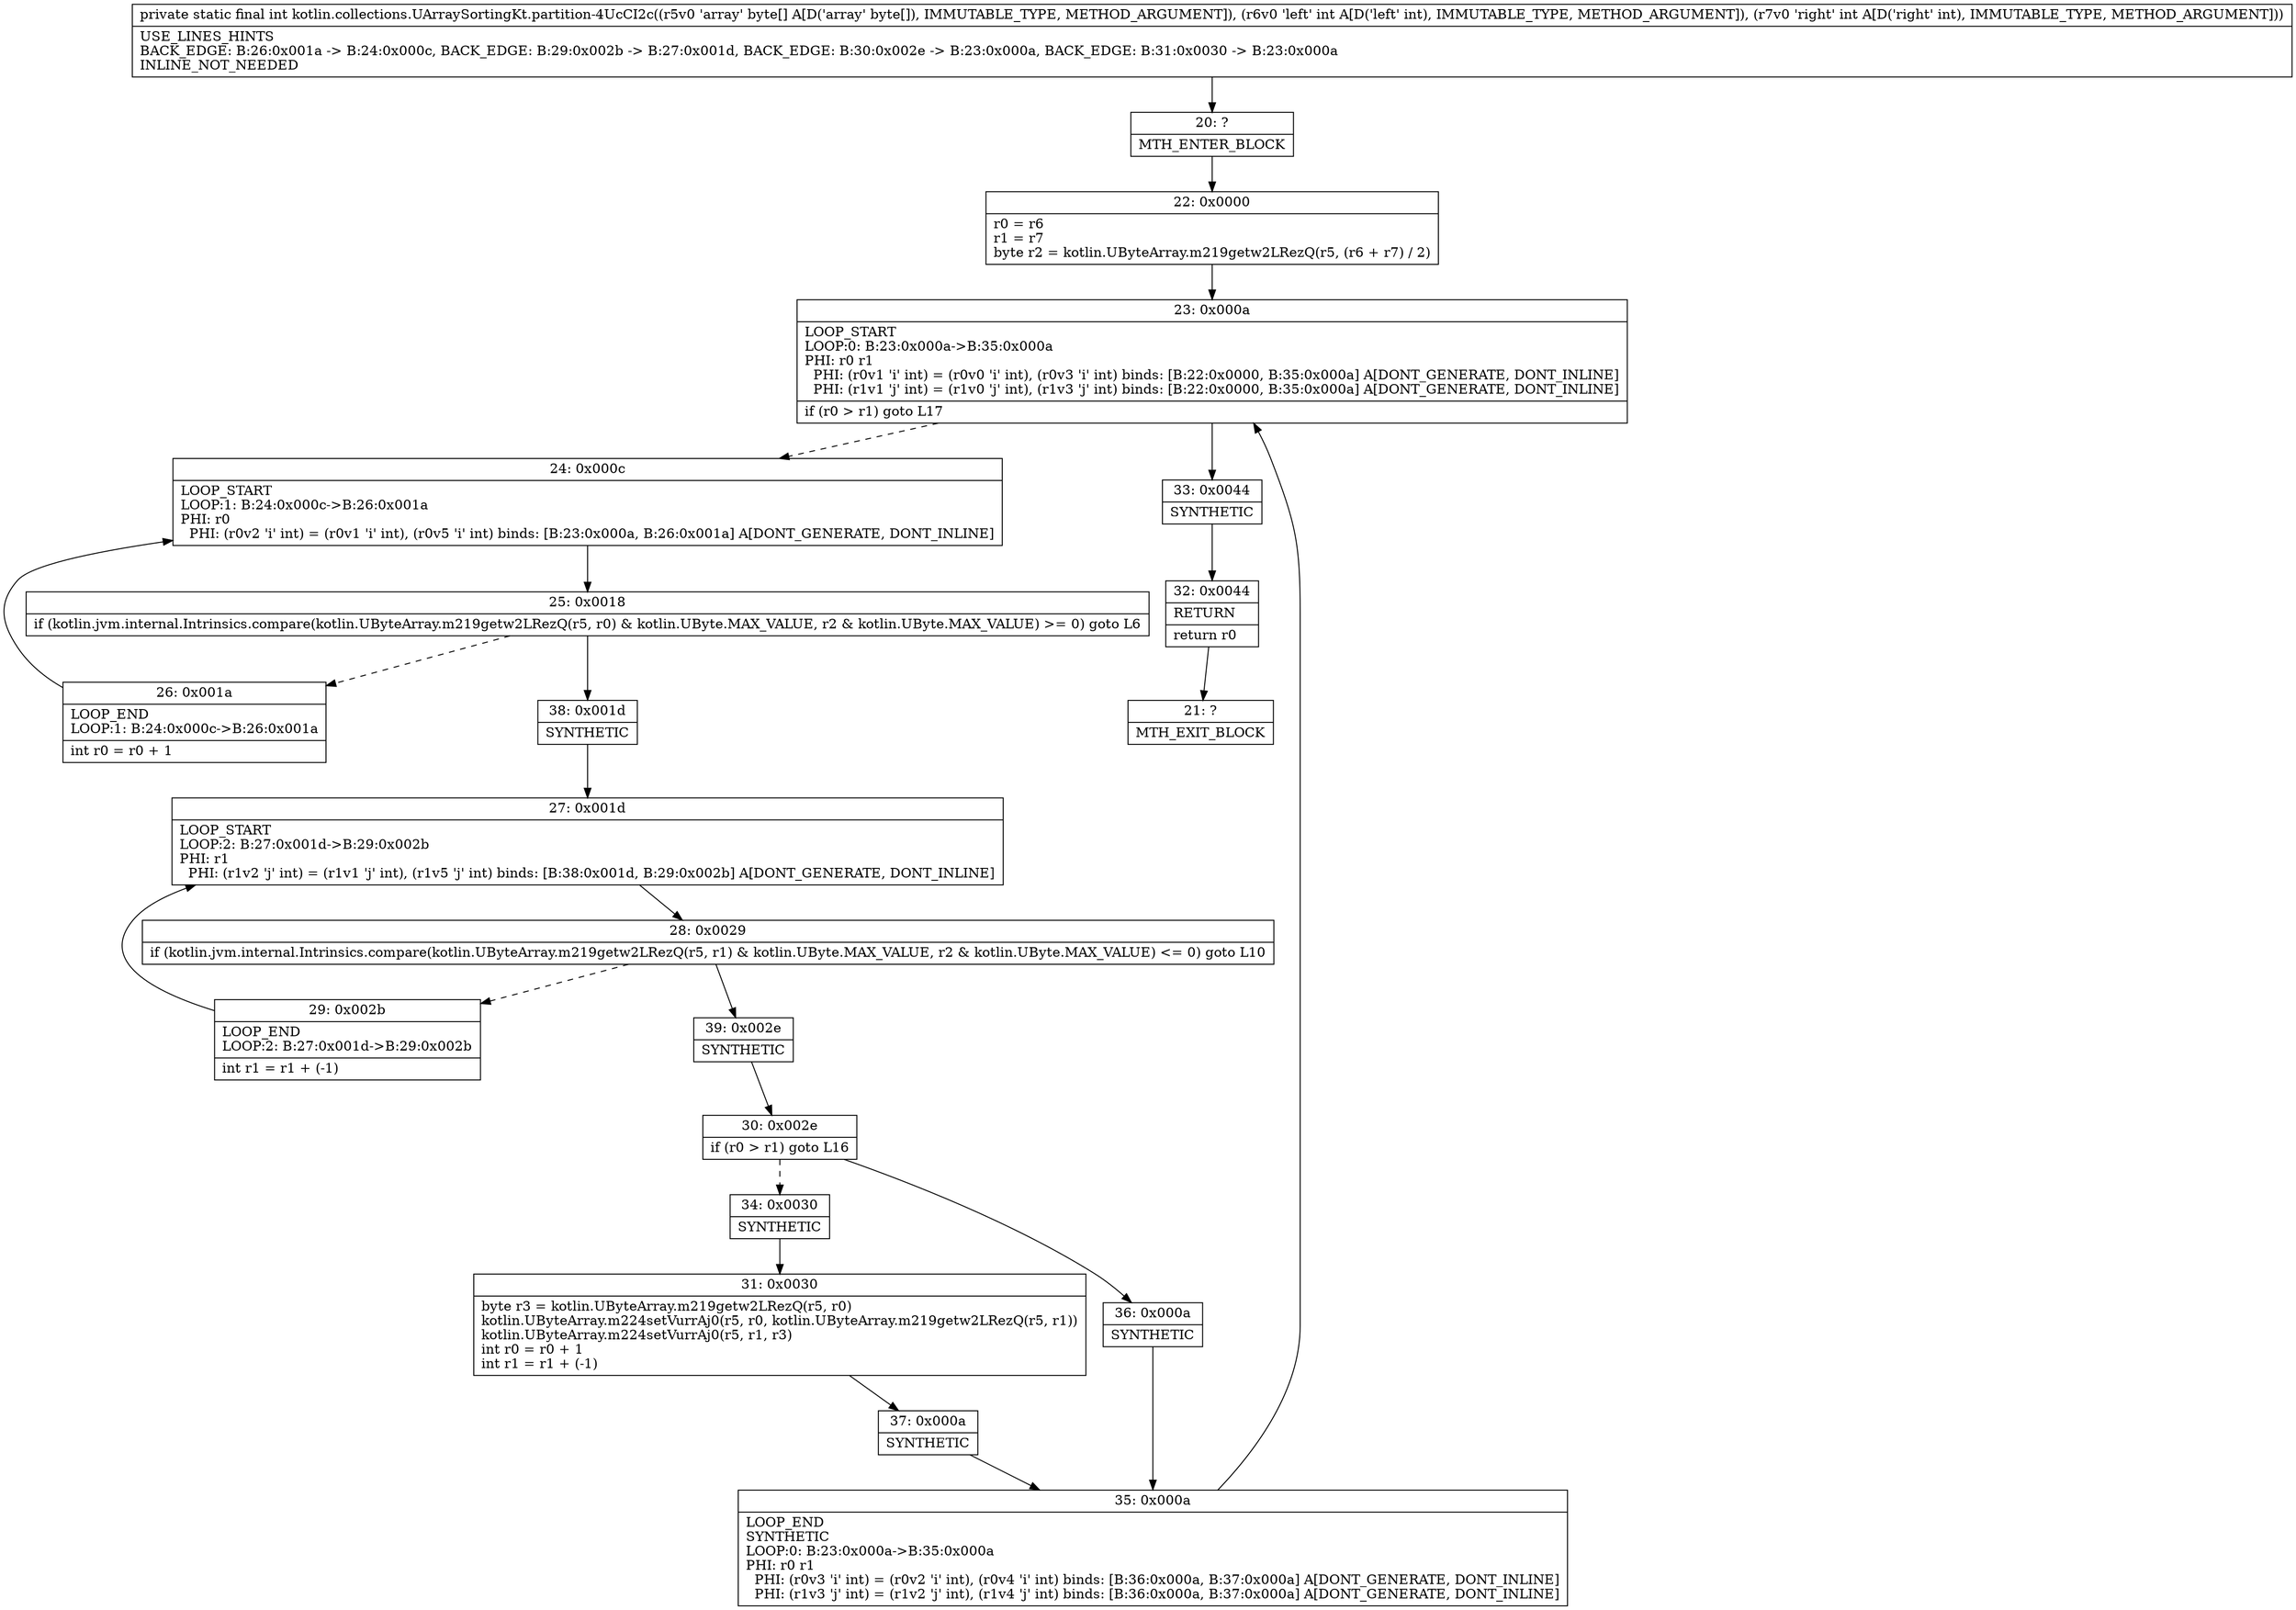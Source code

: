 digraph "CFG forkotlin.collections.UArraySortingKt.partition\-4UcCI2c([BII)I" {
Node_20 [shape=record,label="{20\:\ ?|MTH_ENTER_BLOCK\l}"];
Node_22 [shape=record,label="{22\:\ 0x0000|r0 = r6\lr1 = r7\lbyte r2 = kotlin.UByteArray.m219getw2LRezQ(r5, (r6 + r7) \/ 2)\l}"];
Node_23 [shape=record,label="{23\:\ 0x000a|LOOP_START\lLOOP:0: B:23:0x000a\-\>B:35:0x000a\lPHI: r0 r1 \l  PHI: (r0v1 'i' int) = (r0v0 'i' int), (r0v3 'i' int) binds: [B:22:0x0000, B:35:0x000a] A[DONT_GENERATE, DONT_INLINE]\l  PHI: (r1v1 'j' int) = (r1v0 'j' int), (r1v3 'j' int) binds: [B:22:0x0000, B:35:0x000a] A[DONT_GENERATE, DONT_INLINE]\l|if (r0 \> r1) goto L17\l}"];
Node_24 [shape=record,label="{24\:\ 0x000c|LOOP_START\lLOOP:1: B:24:0x000c\-\>B:26:0x001a\lPHI: r0 \l  PHI: (r0v2 'i' int) = (r0v1 'i' int), (r0v5 'i' int) binds: [B:23:0x000a, B:26:0x001a] A[DONT_GENERATE, DONT_INLINE]\l}"];
Node_25 [shape=record,label="{25\:\ 0x0018|if (kotlin.jvm.internal.Intrinsics.compare(kotlin.UByteArray.m219getw2LRezQ(r5, r0) & kotlin.UByte.MAX_VALUE, r2 & kotlin.UByte.MAX_VALUE) \>= 0) goto L6\l}"];
Node_26 [shape=record,label="{26\:\ 0x001a|LOOP_END\lLOOP:1: B:24:0x000c\-\>B:26:0x001a\l|int r0 = r0 + 1\l}"];
Node_38 [shape=record,label="{38\:\ 0x001d|SYNTHETIC\l}"];
Node_27 [shape=record,label="{27\:\ 0x001d|LOOP_START\lLOOP:2: B:27:0x001d\-\>B:29:0x002b\lPHI: r1 \l  PHI: (r1v2 'j' int) = (r1v1 'j' int), (r1v5 'j' int) binds: [B:38:0x001d, B:29:0x002b] A[DONT_GENERATE, DONT_INLINE]\l}"];
Node_28 [shape=record,label="{28\:\ 0x0029|if (kotlin.jvm.internal.Intrinsics.compare(kotlin.UByteArray.m219getw2LRezQ(r5, r1) & kotlin.UByte.MAX_VALUE, r2 & kotlin.UByte.MAX_VALUE) \<= 0) goto L10\l}"];
Node_29 [shape=record,label="{29\:\ 0x002b|LOOP_END\lLOOP:2: B:27:0x001d\-\>B:29:0x002b\l|int r1 = r1 + (\-1)\l}"];
Node_39 [shape=record,label="{39\:\ 0x002e|SYNTHETIC\l}"];
Node_30 [shape=record,label="{30\:\ 0x002e|if (r0 \> r1) goto L16\l}"];
Node_34 [shape=record,label="{34\:\ 0x0030|SYNTHETIC\l}"];
Node_31 [shape=record,label="{31\:\ 0x0030|byte r3 = kotlin.UByteArray.m219getw2LRezQ(r5, r0)\lkotlin.UByteArray.m224setVurrAj0(r5, r0, kotlin.UByteArray.m219getw2LRezQ(r5, r1))\lkotlin.UByteArray.m224setVurrAj0(r5, r1, r3)\lint r0 = r0 + 1\lint r1 = r1 + (\-1)\l}"];
Node_37 [shape=record,label="{37\:\ 0x000a|SYNTHETIC\l}"];
Node_35 [shape=record,label="{35\:\ 0x000a|LOOP_END\lSYNTHETIC\lLOOP:0: B:23:0x000a\-\>B:35:0x000a\lPHI: r0 r1 \l  PHI: (r0v3 'i' int) = (r0v2 'i' int), (r0v4 'i' int) binds: [B:36:0x000a, B:37:0x000a] A[DONT_GENERATE, DONT_INLINE]\l  PHI: (r1v3 'j' int) = (r1v2 'j' int), (r1v4 'j' int) binds: [B:36:0x000a, B:37:0x000a] A[DONT_GENERATE, DONT_INLINE]\l}"];
Node_36 [shape=record,label="{36\:\ 0x000a|SYNTHETIC\l}"];
Node_33 [shape=record,label="{33\:\ 0x0044|SYNTHETIC\l}"];
Node_32 [shape=record,label="{32\:\ 0x0044|RETURN\l|return r0\l}"];
Node_21 [shape=record,label="{21\:\ ?|MTH_EXIT_BLOCK\l}"];
MethodNode[shape=record,label="{private static final int kotlin.collections.UArraySortingKt.partition\-4UcCI2c((r5v0 'array' byte[] A[D('array' byte[]), IMMUTABLE_TYPE, METHOD_ARGUMENT]), (r6v0 'left' int A[D('left' int), IMMUTABLE_TYPE, METHOD_ARGUMENT]), (r7v0 'right' int A[D('right' int), IMMUTABLE_TYPE, METHOD_ARGUMENT]))  | USE_LINES_HINTS\lBACK_EDGE: B:26:0x001a \-\> B:24:0x000c, BACK_EDGE: B:29:0x002b \-\> B:27:0x001d, BACK_EDGE: B:30:0x002e \-\> B:23:0x000a, BACK_EDGE: B:31:0x0030 \-\> B:23:0x000a\lINLINE_NOT_NEEDED\l}"];
MethodNode -> Node_20;Node_20 -> Node_22;
Node_22 -> Node_23;
Node_23 -> Node_24[style=dashed];
Node_23 -> Node_33;
Node_24 -> Node_25;
Node_25 -> Node_26[style=dashed];
Node_25 -> Node_38;
Node_26 -> Node_24;
Node_38 -> Node_27;
Node_27 -> Node_28;
Node_28 -> Node_29[style=dashed];
Node_28 -> Node_39;
Node_29 -> Node_27;
Node_39 -> Node_30;
Node_30 -> Node_34[style=dashed];
Node_30 -> Node_36;
Node_34 -> Node_31;
Node_31 -> Node_37;
Node_37 -> Node_35;
Node_35 -> Node_23;
Node_36 -> Node_35;
Node_33 -> Node_32;
Node_32 -> Node_21;
}

